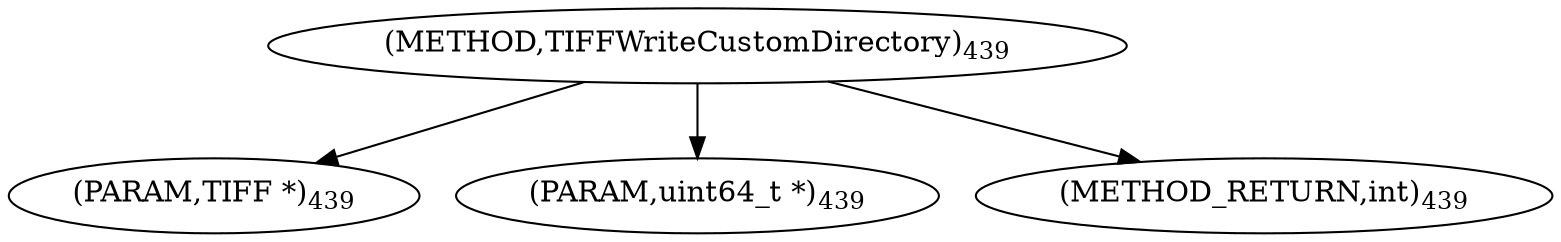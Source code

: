 digraph "TIFFWriteCustomDirectory" {  
"8833" [label = <(METHOD,TIFFWriteCustomDirectory)<SUB>439</SUB>> ]
"8834" [label = <(PARAM,TIFF *)<SUB>439</SUB>> ]
"8835" [label = <(PARAM,uint64_t *)<SUB>439</SUB>> ]
"8836" [label = <(METHOD_RETURN,int)<SUB>439</SUB>> ]
  "8833" -> "8834" 
  "8833" -> "8835" 
  "8833" -> "8836" 
}
